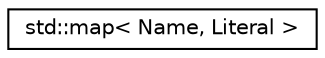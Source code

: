 digraph "Graphical Class Hierarchy"
{
  edge [fontname="Helvetica",fontsize="10",labelfontname="Helvetica",labelfontsize="10"];
  node [fontname="Helvetica",fontsize="10",shape=record];
  rankdir="LR";
  Node0 [label="std::map\< Name, Literal \>",height=0.2,width=0.4,color="black", fillcolor="white", style="filled",URL="$classstd_1_1map.html"];
}
